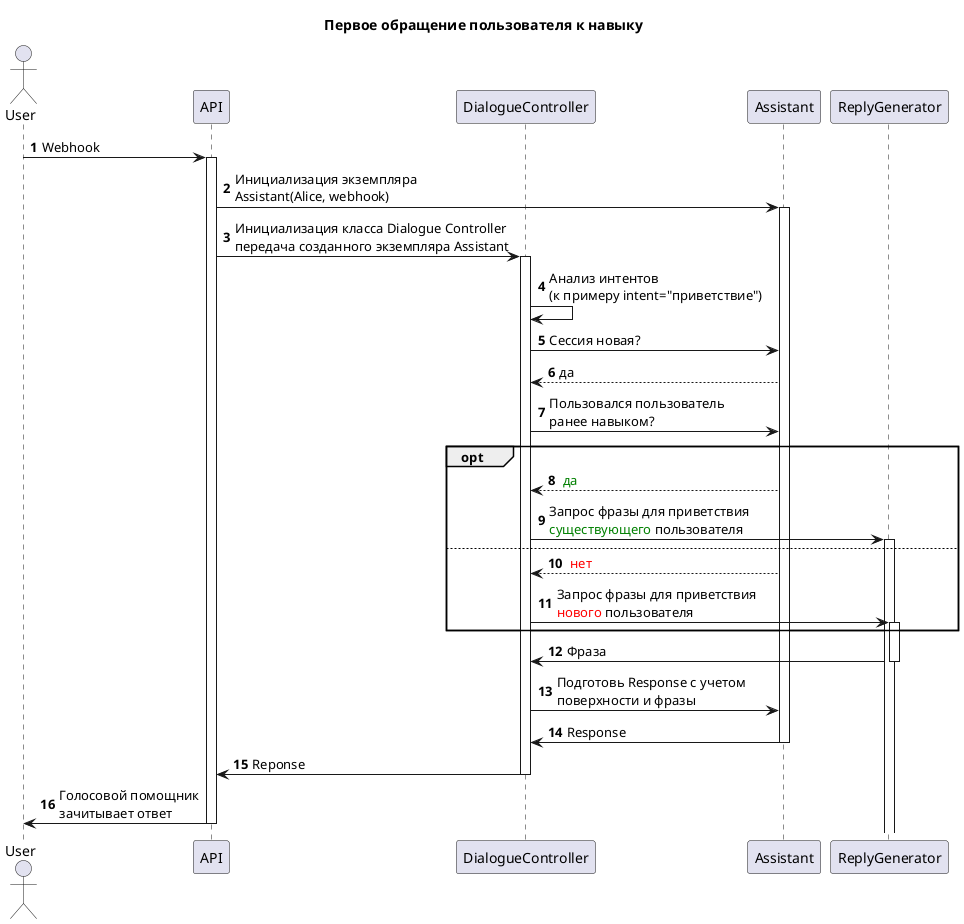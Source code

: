 @startuml "Первое обращение пользователя к навыку"
autonumber

title Первое обращение пользователя к навыку
actor User
participant API
participant DialogueController
participant Assistant
participant ReplyGenerator

' Начало процесса

User -> API++: Webhook
API -> Assistant++: Инициализация экземпляра\nAssistant(Alice, webhook)
API -> DialogueController++: Инициализация класса Dialogue Controller\nпередача созданного экземпляра Assistant
DialogueController -> DialogueController: Анализ интентов\n(к примеру intent="приветствие")
DialogueController -> Assistant: Сессия новая?
Assistant --> DialogueController: да
DialogueController -> Assistant: Пользовался пользователь\nранее навыком?
opt
Assistant --> DialogueController: <font color=green> да
DialogueController -> ReplyGenerator ++: Запрос фразы для приветствия\n<font color=green>существующего</font> пользователя
else
Assistant --> DialogueController: <font color=red> нет
DialogueController -> ReplyGenerator ++: Запрос фразы для приветствия\n<font color=red>нового</font> пользователя
end
ReplyGenerator -> DialogueController: Фраза
deactivate ReplyGenerator
DialogueController -> Assistant: Подготовь Response с учетом\nповерхности и фразы
Assistant -> DialogueController --: Response
DialogueController -> API --: Reponse
API -> User --: Голосовой помощник\nзачитывает ответ
@enduml